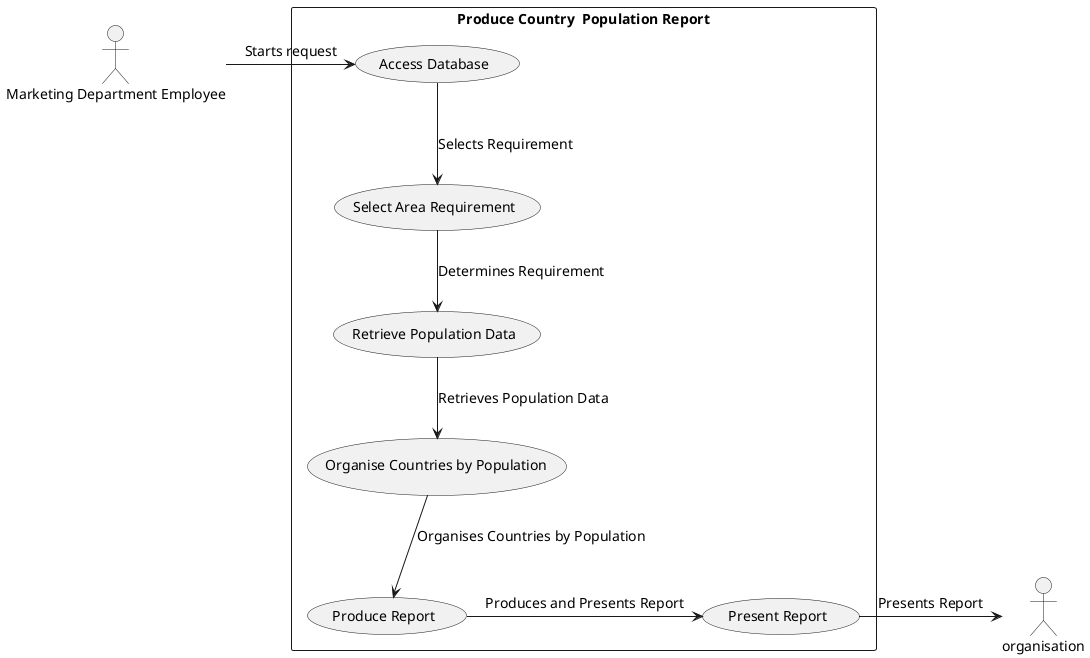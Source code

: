 @startuml
rotate
skinparam defaultFontSize 14

actor employee as "Marketing Department Employee"
actor "Organisation" as organisation


actor organisation

rectangle "Produce Country  Population Report"  {
    usecase "Access Database" as access_database
    usecase "Select Area Requirement" as select_requirement
    usecase "Retrieve Population Data" as retrieve_data
    usecase "Organise Countries by Population" as organise_data
    usecase "Produce Report" as produce_report
    usecase "Present Report" as present_report

    employee -> access_database: Starts request
    access_database --> select_requirement: Selects Requirement
    select_requirement --> retrieve_data: Determines Requirement
    retrieve_data --> organise_data: Retrieves Population Data
    organise_data --> produce_report: Organises Countries by Population
    produce_report -> present_report: Produces and Presents Report
    present_report -> organisation: Presents Report
}
@enduml
